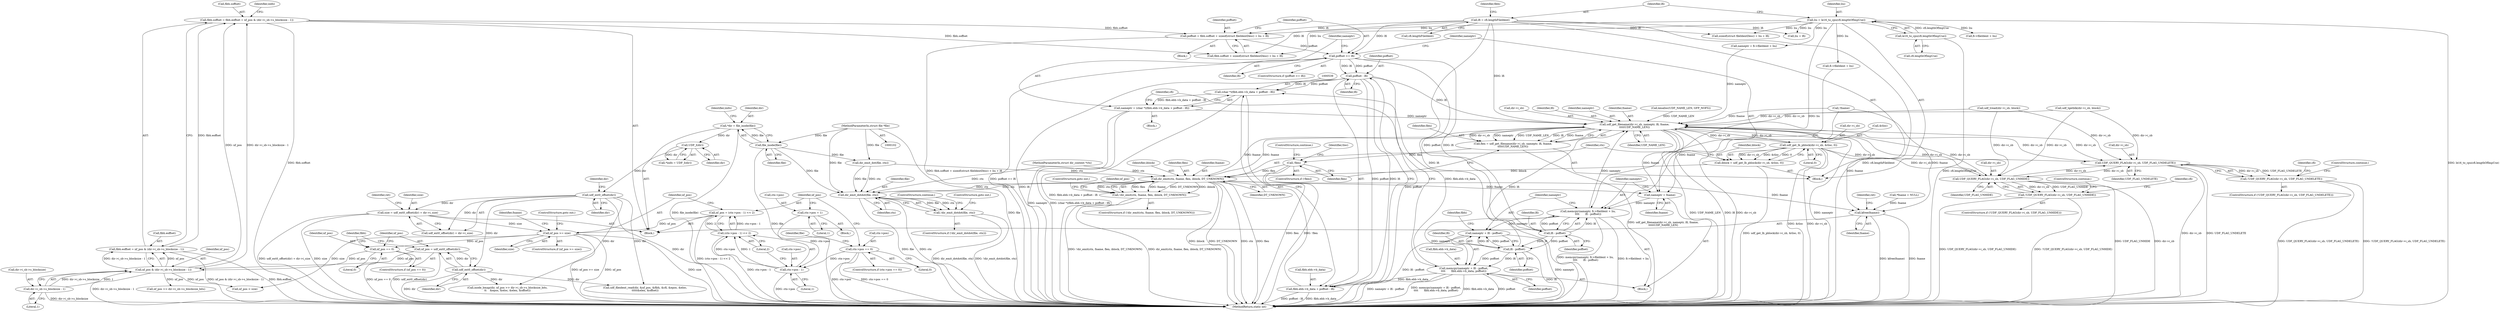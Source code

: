 digraph "0_linux_0e5cc9a40ada6046e6bc3bdfcd0c0d7e4b706b14@API" {
"1000519" [label="(Call,poffset = fibh.soffset + sizeof(struct fileIdentDesc) + liu + lfi)"];
"1000211" [label="(Call,fibh.soffset = fibh.eoffset = nf_pos & (dir->i_sb->s_blocksize - 1))"];
"1000215" [label="(Call,fibh.eoffset = nf_pos & (dir->i_sb->s_blocksize - 1))"];
"1000219" [label="(Call,nf_pos & (dir->i_sb->s_blocksize - 1))"];
"1000207" [label="(Call,nf_pos = udf_ext0_offset(dir))"];
"1000209" [label="(Call,udf_ext0_offset(dir))"];
"1000137" [label="(Call,udf_ext0_offset(dir))"];
"1000114" [label="(Call,UDF_I(dir))"];
"1000107" [label="(Call,*dir = file_inode(file))"];
"1000109" [label="(Call,file_inode(file))"];
"1000103" [label="(MethodParameterIn,struct file *file)"];
"1000204" [label="(Call,nf_pos == 0)"];
"1000185" [label="(Call,nf_pos >= size)"];
"1000175" [label="(Call,nf_pos = (ctx->pos - 1) << 2)"];
"1000177" [label="(Call,(ctx->pos - 1) << 2)"];
"1000178" [label="(Call,ctx->pos - 1)"];
"1000157" [label="(Call,ctx->pos == 0)"];
"1000170" [label="(Call,ctx->pos = 1)"];
"1000134" [label="(Call,size = udf_ext0_offset(dir) + dir->i_size)"];
"1000221" [label="(Call,dir->i_sb->s_blocksize - 1)"];
"1000489" [label="(Call,liu = le16_to_cpu(cfi.lengthOfImpUse))"];
"1000491" [label="(Call,le16_to_cpu(cfi.lengthOfImpUse))"];
"1000495" [label="(Call,lfi = cfi.lengthFileIdent)"];
"1000532" [label="(Call,poffset >= lfi)"];
"1000546" [label="(Call,poffset - lfi)"];
"1000538" [label="(Call,(char *)(fibh.ebh->b_data + poffset - lfi))"];
"1000536" [label="(Call,nameptr = (char *)(fibh.ebh->b_data + poffset - lfi))"];
"1000626" [label="(Call,udf_get_filename(dir->i_sb, nameptr, lfi, fname,\n\t\t\t\t\tUDF_NAME_LEN))"];
"1000551" [label="(Call,nameptr = fname)"];
"1000554" [label="(Call,memcpy(nameptr, fi->fileIdent + liu,\n\t\t\t\t       lfi - poffset))"];
"1000564" [label="(Call,memcpy(nameptr + lfi - poffset,\n\t\t\t\t       fibh.ebh->b_data, poffset))"];
"1000540" [label="(Call,fibh.ebh->b_data + poffset - lfi)"];
"1000565" [label="(Call,nameptr + lfi - poffset)"];
"1000587" [label="(Call,UDF_QUERY_FLAG(dir->i_sb, UDF_FLAG_UNDELETE))"];
"1000586" [label="(Call,!UDF_QUERY_FLAG(dir->i_sb, UDF_FLAG_UNDELETE))"];
"1000604" [label="(Call,UDF_QUERY_FLAG(dir->i_sb, UDF_FLAG_UNHIDE))"];
"1000603" [label="(Call,!UDF_QUERY_FLAG(dir->i_sb, UDF_FLAG_UNHIDE))"];
"1000624" [label="(Call,flen = udf_get_filename(dir->i_sb, nameptr, lfi, fname,\n\t\t\t\t\tUDF_NAME_LEN))"];
"1000635" [label="(Call,!flen)"];
"1000657" [label="(Call,dir_emit(ctx, fname, flen, iblock, DT_UNKNOWN))"];
"1000619" [label="(Call,dir_emit_dotdot(file, ctx))"];
"1000618" [label="(Call,!dir_emit_dotdot(file, ctx))"];
"1000656" [label="(Call,!dir_emit(ctx, fname, flen, iblock, DT_UNKNOWN))"];
"1000694" [label="(Call,kfree(fname))"];
"1000648" [label="(Call,udf_get_lb_pblock(dir->i_sb, &tloc, 0))"];
"1000646" [label="(Call,iblock = udf_get_lb_pblock(dir->i_sb, &tloc, 0))"];
"1000561" [label="(Call,lfi - poffset)"];
"1000567" [label="(Call,lfi - poffset)"];
"1000227" [label="(Literal,1)"];
"1000204" [label="(Call,nf_pos == 0)"];
"1000177" [label="(Call,(ctx->pos - 1) << 2)"];
"1000694" [label="(Call,kfree(fname))"];
"1000660" [label="(Identifier,flen)"];
"1000137" [label="(Call,udf_ext0_offset(dir))"];
"1000491" [label="(Call,le16_to_cpu(cfi.lengthOfImpUse))"];
"1000597" [label="(Identifier,cfi)"];
"1000134" [label="(Call,size = udf_ext0_offset(dir) + dir->i_size)"];
"1000536" [label="(Call,nameptr = (char *)(fibh.ebh->b_data + poffset - lfi))"];
"1000203" [label="(ControlStructure,if (nf_pos == 0))"];
"1000492" [label="(Call,cfi.lengthOfImpUse)"];
"1000623" [label="(ControlStructure,continue;)"];
"1000663" [label="(ControlStructure,goto out;)"];
"1000166" [label="(Identifier,file)"];
"1000552" [label="(Identifier,nameptr)"];
"1000503" [label="(Identifier,fibh)"];
"1000567" [label="(Call,lfi - poffset)"];
"1000630" [label="(Identifier,nameptr)"];
"1000187" [label="(Identifier,size)"];
"1000604" [label="(Call,UDF_QUERY_FLAG(dir->i_sb, UDF_FLAG_UNHIDE))"];
"1000547" [label="(Identifier,poffset)"];
"1000183" [label="(Literal,2)"];
"1000609" [label="(ControlStructure,continue;)"];
"1000127" [label="(Call,*fname = NULL)"];
"1000213" [label="(Identifier,fibh)"];
"1000548" [label="(Identifier,lfi)"];
"1000135" [label="(Identifier,size)"];
"1000553" [label="(Identifier,fname)"];
"1000519" [label="(Call,poffset = fibh.soffset + sizeof(struct fileIdentDesc) + liu + lfi)"];
"1000175" [label="(Call,nf_pos = (ctx->pos - 1) << 2)"];
"1000497" [label="(Call,cfi.lengthFileIdent)"];
"1000624" [label="(Call,flen = udf_get_filename(dir->i_sb, nameptr, lfi, fname,\n\t\t\t\t\tUDF_NAME_LEN))"];
"1000456" [label="(Block,)"];
"1000109" [label="(Call,file_inode(file))"];
"1000188" [label="(ControlStructure,goto out;)"];
"1000179" [label="(Call,ctx->pos)"];
"1000222" [label="(Call,dir->i_sb->s_blocksize)"];
"1000185" [label="(Call,nf_pos >= size)"];
"1000662" [label="(Identifier,DT_UNKNOWN)"];
"1000165" [label="(Call,dir_emit_dot(file, ctx))"];
"1000209" [label="(Call,udf_ext0_offset(dir))"];
"1000570" [label="(Call,fibh.ebh->b_data)"];
"1000520" [label="(Identifier,poffset)"];
"1000496" [label="(Identifier,lfi)"];
"1000649" [label="(Call,dir->i_sb)"];
"1000564" [label="(Call,memcpy(nameptr + lfi - poffset,\n\t\t\t\t       fibh.ebh->b_data, poffset))"];
"1000541" [label="(Call,fibh.ebh->b_data)"];
"1000517" [label="(Block,)"];
"1000592" [label="(ControlStructure,continue;)"];
"1000324" [label="(Call,udf_tread(dir->i_sb, block))"];
"1000568" [label="(Identifier,lfi)"];
"1000115" [label="(Identifier,dir)"];
"1000632" [label="(Identifier,fname)"];
"1000565" [label="(Call,nameptr + lfi - poffset)"];
"1000212" [label="(Call,fibh.soffset)"];
"1000625" [label="(Identifier,flen)"];
"1000191" [label="(Call,kmalloc(UDF_NAME_LEN, GFP_NOFS))"];
"1000140" [label="(Identifier,dir)"];
"1000537" [label="(Identifier,nameptr)"];
"1000105" [label="(Block,)"];
"1000162" [label="(Block,)"];
"1000138" [label="(Identifier,dir)"];
"1000157" [label="(Call,ctx->pos == 0)"];
"1000554" [label="(Call,memcpy(nameptr, fi->fileIdent + liu,\n\t\t\t\t       lfi - poffset))"];
"1000550" [label="(Block,)"];
"1000659" [label="(Identifier,fname)"];
"1000588" [label="(Call,dir->i_sb)"];
"1000555" [label="(Identifier,nameptr)"];
"1000107" [label="(Call,*dir = file_inode(file))"];
"1000652" [label="(Call,&tloc)"];
"1000635" [label="(Call,!flen)"];
"1000656" [label="(Call,!dir_emit(ctx, fname, flen, iblock, DT_UNKNOWN))"];
"1000511" [label="(Call,fi->fileIdent + liu)"];
"1000561" [label="(Call,lfi - poffset)"];
"1000216" [label="(Call,fibh.eoffset)"];
"1000634" [label="(ControlStructure,if (!flen))"];
"1000586" [label="(Call,!UDF_QUERY_FLAG(dir->i_sb, UDF_FLAG_UNDELETE))"];
"1000540" [label="(Call,fibh.ebh->b_data + poffset - lfi)"];
"1000104" [label="(MethodParameterIn,struct dir_context *ctx)"];
"1000655" [label="(ControlStructure,if (!dir_emit(ctx, fname, flen, iblock, DT_UNKNOWN)))"];
"1000151" [label="(Identifier,ret)"];
"1000190" [label="(Identifier,fname)"];
"1000161" [label="(Literal,0)"];
"1000532" [label="(Call,poffset >= lfi)"];
"1000613" [label="(Identifier,cfi)"];
"1000114" [label="(Call,UDF_I(dir))"];
"1000636" [label="(Identifier,flen)"];
"1000535" [label="(Block,)"];
"1000585" [label="(ControlStructure,if (!UDF_QUERY_FLAG(dir->i_sb, UDF_FLAG_UNDELETE)))"];
"1000626" [label="(Call,udf_get_filename(dir->i_sb, nameptr, lfi, fname,\n\t\t\t\t\tUDF_NAME_LEN))"];
"1000186" [label="(Identifier,nf_pos)"];
"1000184" [label="(ControlStructure,if (nf_pos >= size))"];
"1000627" [label="(Call,dir->i_sb)"];
"1000525" [label="(Call,sizeof(struct fileIdentDesc) + liu + lfi)"];
"1000195" [label="(Call,!fname)"];
"1000569" [label="(Identifier,poffset)"];
"1000534" [label="(Identifier,lfi)"];
"1000521" [label="(Call,fibh.soffset + sizeof(struct fileIdentDesc) + liu + lfi)"];
"1000695" [label="(Identifier,fname)"];
"1000647" [label="(Identifier,iblock)"];
"1000110" [label="(Identifier,file)"];
"1000489" [label="(Call,liu = le16_to_cpu(cfi.lengthOfImpUse))"];
"1000211" [label="(Call,fibh.soffset = fibh.eoffset = nf_pos & (dir->i_sb->s_blocksize - 1))"];
"1000531" [label="(ControlStructure,if (poffset >= lfi))"];
"1000108" [label="(Identifier,dir)"];
"1000620" [label="(Identifier,file)"];
"1000587" [label="(Call,UDF_QUERY_FLAG(dir->i_sb, UDF_FLAG_UNDELETE))"];
"1000176" [label="(Identifier,nf_pos)"];
"1000658" [label="(Identifier,ctx)"];
"1000170" [label="(Call,ctx->pos = 1)"];
"1000546" [label="(Call,poffset - lfi)"];
"1000112" [label="(Call,*iinfo = UDF_I(dir))"];
"1000619" [label="(Call,dir_emit_dotdot(file, ctx))"];
"1000639" [label="(Identifier,tloc)"];
"1000490" [label="(Identifier,liu)"];
"1000654" [label="(Literal,0)"];
"1000158" [label="(Call,ctx->pos)"];
"1000538" [label="(Call,(char *)(fibh.ebh->b_data + poffset - lfi))"];
"1000661" [label="(Identifier,iblock)"];
"1000633" [label="(Identifier,UDF_NAME_LEN)"];
"1000617" [label="(ControlStructure,if (!dir_emit_dotdot(file, ctx)))"];
"1000495" [label="(Call,lfi = cfi.lengthFileIdent)"];
"1000572" [label="(Identifier,fibh)"];
"1000563" [label="(Identifier,poffset)"];
"1000602" [label="(ControlStructure,if (!UDF_QUERY_FLAG(dir->i_sb, UDF_FLAG_UNHIDE)))"];
"1000562" [label="(Identifier,lfi)"];
"1000591" [label="(Identifier,UDF_FLAG_UNDELETE)"];
"1000207" [label="(Call,nf_pos = udf_ext0_offset(dir))"];
"1000603" [label="(Call,!UDF_QUERY_FLAG(dir->i_sb, UDF_FLAG_UNHIDE))"];
"1000605" [label="(Call,dir->i_sb)"];
"1000580" [label="(Identifier,cfi)"];
"1000533" [label="(Identifier,poffset)"];
"1000646" [label="(Call,iblock = udf_get_lb_pblock(dir->i_sb, &tloc, 0))"];
"1000239" [label="(Call,nf_pos >> dir->i_sb->s_blocksize_bits)"];
"1000156" [label="(ControlStructure,if (ctx->pos == 0))"];
"1000575" [label="(Identifier,poffset)"];
"1000220" [label="(Identifier,nf_pos)"];
"1000469" [label="(Call,udf_fileident_read(dir, &nf_pos, &fibh, &cfi, &epos, &eloc,\n\t\t\t\t\t&elen, &offset))"];
"1000454" [label="(Identifier,nf_pos)"];
"1000608" [label="(Identifier,UDF_FLAG_UNHIDE)"];
"1000210" [label="(Identifier,dir)"];
"1000509" [label="(Call,nameptr = fi->fileIdent + liu)"];
"1000648" [label="(Call,udf_get_lb_pblock(dir->i_sb, &tloc, 0))"];
"1000182" [label="(Literal,1)"];
"1000174" [label="(Literal,1)"];
"1000622" [label="(ControlStructure,goto out;)"];
"1000453" [label="(Call,nf_pos < size)"];
"1000219" [label="(Call,nf_pos & (dir->i_sb->s_blocksize - 1))"];
"1000171" [label="(Call,ctx->pos)"];
"1000408" [label="(Call,udf_tgetblk(dir->i_sb, block))"];
"1000618" [label="(Call,!dir_emit_dotdot(file, ctx))"];
"1000178" [label="(Call,ctx->pos - 1)"];
"1000205" [label="(Identifier,nf_pos)"];
"1000566" [label="(Identifier,nameptr)"];
"1000621" [label="(Identifier,ctx)"];
"1000103" [label="(MethodParameterIn,struct file *file)"];
"1000528" [label="(Call,liu + lfi)"];
"1000231" [label="(Identifier,iinfo)"];
"1000221" [label="(Call,dir->i_sb->s_blocksize - 1)"];
"1000215" [label="(Call,fibh.eoffset = nf_pos & (dir->i_sb->s_blocksize - 1))"];
"1000237" [label="(Call,inode_bmap(dir, nf_pos >> dir->i_sb->s_blocksize_bits,\n\t\t    &epos, &eloc, &elen, &offset))"];
"1000206" [label="(Literal,0)"];
"1000698" [label="(MethodReturn,static int)"];
"1000551" [label="(Call,nameptr = fname)"];
"1000556" [label="(Call,fi->fileIdent + liu)"];
"1000113" [label="(Identifier,iinfo)"];
"1000631" [label="(Identifier,lfi)"];
"1000208" [label="(Identifier,nf_pos)"];
"1000637" [label="(ControlStructure,continue;)"];
"1000697" [label="(Identifier,ret)"];
"1000657" [label="(Call,dir_emit(ctx, fname, flen, iblock, DT_UNKNOWN))"];
"1000136" [label="(Call,udf_ext0_offset(dir) + dir->i_size)"];
"1000519" -> "1000517"  [label="AST: "];
"1000519" -> "1000521"  [label="CFG: "];
"1000520" -> "1000519"  [label="AST: "];
"1000521" -> "1000519"  [label="AST: "];
"1000533" -> "1000519"  [label="CFG: "];
"1000519" -> "1000698"  [label="DDG: fibh.soffset + sizeof(struct fileIdentDesc) + liu + lfi"];
"1000211" -> "1000519"  [label="DDG: fibh.soffset"];
"1000489" -> "1000519"  [label="DDG: liu"];
"1000495" -> "1000519"  [label="DDG: lfi"];
"1000519" -> "1000532"  [label="DDG: poffset"];
"1000211" -> "1000105"  [label="AST: "];
"1000211" -> "1000215"  [label="CFG: "];
"1000212" -> "1000211"  [label="AST: "];
"1000215" -> "1000211"  [label="AST: "];
"1000231" -> "1000211"  [label="CFG: "];
"1000211" -> "1000698"  [label="DDG: fibh.soffset"];
"1000215" -> "1000211"  [label="DDG: fibh.eoffset"];
"1000219" -> "1000211"  [label="DDG: nf_pos"];
"1000219" -> "1000211"  [label="DDG: dir->i_sb->s_blocksize - 1"];
"1000211" -> "1000521"  [label="DDG: fibh.soffset"];
"1000215" -> "1000219"  [label="CFG: "];
"1000216" -> "1000215"  [label="AST: "];
"1000219" -> "1000215"  [label="AST: "];
"1000215" -> "1000698"  [label="DDG: fibh.eoffset"];
"1000215" -> "1000698"  [label="DDG: nf_pos & (dir->i_sb->s_blocksize - 1)"];
"1000219" -> "1000215"  [label="DDG: nf_pos"];
"1000219" -> "1000215"  [label="DDG: dir->i_sb->s_blocksize - 1"];
"1000219" -> "1000221"  [label="CFG: "];
"1000220" -> "1000219"  [label="AST: "];
"1000221" -> "1000219"  [label="AST: "];
"1000219" -> "1000698"  [label="DDG: dir->i_sb->s_blocksize - 1"];
"1000207" -> "1000219"  [label="DDG: nf_pos"];
"1000204" -> "1000219"  [label="DDG: nf_pos"];
"1000221" -> "1000219"  [label="DDG: dir->i_sb->s_blocksize"];
"1000221" -> "1000219"  [label="DDG: 1"];
"1000219" -> "1000239"  [label="DDG: nf_pos"];
"1000219" -> "1000453"  [label="DDG: nf_pos"];
"1000207" -> "1000203"  [label="AST: "];
"1000207" -> "1000209"  [label="CFG: "];
"1000208" -> "1000207"  [label="AST: "];
"1000209" -> "1000207"  [label="AST: "];
"1000213" -> "1000207"  [label="CFG: "];
"1000207" -> "1000698"  [label="DDG: udf_ext0_offset(dir)"];
"1000209" -> "1000207"  [label="DDG: dir"];
"1000209" -> "1000210"  [label="CFG: "];
"1000210" -> "1000209"  [label="AST: "];
"1000209" -> "1000698"  [label="DDG: dir"];
"1000137" -> "1000209"  [label="DDG: dir"];
"1000209" -> "1000237"  [label="DDG: dir"];
"1000209" -> "1000469"  [label="DDG: dir"];
"1000137" -> "1000136"  [label="AST: "];
"1000137" -> "1000138"  [label="CFG: "];
"1000138" -> "1000137"  [label="AST: "];
"1000140" -> "1000137"  [label="CFG: "];
"1000137" -> "1000698"  [label="DDG: dir"];
"1000137" -> "1000134"  [label="DDG: dir"];
"1000137" -> "1000136"  [label="DDG: dir"];
"1000114" -> "1000137"  [label="DDG: dir"];
"1000137" -> "1000237"  [label="DDG: dir"];
"1000137" -> "1000469"  [label="DDG: dir"];
"1000114" -> "1000112"  [label="AST: "];
"1000114" -> "1000115"  [label="CFG: "];
"1000115" -> "1000114"  [label="AST: "];
"1000112" -> "1000114"  [label="CFG: "];
"1000114" -> "1000112"  [label="DDG: dir"];
"1000107" -> "1000114"  [label="DDG: dir"];
"1000107" -> "1000105"  [label="AST: "];
"1000107" -> "1000109"  [label="CFG: "];
"1000108" -> "1000107"  [label="AST: "];
"1000109" -> "1000107"  [label="AST: "];
"1000113" -> "1000107"  [label="CFG: "];
"1000107" -> "1000698"  [label="DDG: file_inode(file)"];
"1000109" -> "1000107"  [label="DDG: file"];
"1000109" -> "1000110"  [label="CFG: "];
"1000110" -> "1000109"  [label="AST: "];
"1000109" -> "1000698"  [label="DDG: file"];
"1000103" -> "1000109"  [label="DDG: file"];
"1000109" -> "1000165"  [label="DDG: file"];
"1000109" -> "1000619"  [label="DDG: file"];
"1000103" -> "1000102"  [label="AST: "];
"1000103" -> "1000698"  [label="DDG: file"];
"1000103" -> "1000165"  [label="DDG: file"];
"1000103" -> "1000619"  [label="DDG: file"];
"1000204" -> "1000203"  [label="AST: "];
"1000204" -> "1000206"  [label="CFG: "];
"1000205" -> "1000204"  [label="AST: "];
"1000206" -> "1000204"  [label="AST: "];
"1000208" -> "1000204"  [label="CFG: "];
"1000213" -> "1000204"  [label="CFG: "];
"1000204" -> "1000698"  [label="DDG: nf_pos == 0"];
"1000185" -> "1000204"  [label="DDG: nf_pos"];
"1000185" -> "1000184"  [label="AST: "];
"1000185" -> "1000187"  [label="CFG: "];
"1000186" -> "1000185"  [label="AST: "];
"1000187" -> "1000185"  [label="AST: "];
"1000188" -> "1000185"  [label="CFG: "];
"1000190" -> "1000185"  [label="CFG: "];
"1000185" -> "1000698"  [label="DDG: nf_pos"];
"1000185" -> "1000698"  [label="DDG: size"];
"1000185" -> "1000698"  [label="DDG: nf_pos >= size"];
"1000175" -> "1000185"  [label="DDG: nf_pos"];
"1000134" -> "1000185"  [label="DDG: size"];
"1000185" -> "1000453"  [label="DDG: size"];
"1000175" -> "1000105"  [label="AST: "];
"1000175" -> "1000177"  [label="CFG: "];
"1000176" -> "1000175"  [label="AST: "];
"1000177" -> "1000175"  [label="AST: "];
"1000186" -> "1000175"  [label="CFG: "];
"1000175" -> "1000698"  [label="DDG: (ctx->pos - 1) << 2"];
"1000177" -> "1000175"  [label="DDG: ctx->pos - 1"];
"1000177" -> "1000175"  [label="DDG: 2"];
"1000177" -> "1000183"  [label="CFG: "];
"1000178" -> "1000177"  [label="AST: "];
"1000183" -> "1000177"  [label="AST: "];
"1000177" -> "1000698"  [label="DDG: ctx->pos - 1"];
"1000178" -> "1000177"  [label="DDG: ctx->pos"];
"1000178" -> "1000177"  [label="DDG: 1"];
"1000178" -> "1000182"  [label="CFG: "];
"1000179" -> "1000178"  [label="AST: "];
"1000182" -> "1000178"  [label="AST: "];
"1000183" -> "1000178"  [label="CFG: "];
"1000178" -> "1000698"  [label="DDG: ctx->pos"];
"1000157" -> "1000178"  [label="DDG: ctx->pos"];
"1000170" -> "1000178"  [label="DDG: ctx->pos"];
"1000157" -> "1000156"  [label="AST: "];
"1000157" -> "1000161"  [label="CFG: "];
"1000158" -> "1000157"  [label="AST: "];
"1000161" -> "1000157"  [label="AST: "];
"1000166" -> "1000157"  [label="CFG: "];
"1000176" -> "1000157"  [label="CFG: "];
"1000157" -> "1000698"  [label="DDG: ctx->pos == 0"];
"1000157" -> "1000698"  [label="DDG: ctx->pos"];
"1000170" -> "1000162"  [label="AST: "];
"1000170" -> "1000174"  [label="CFG: "];
"1000171" -> "1000170"  [label="AST: "];
"1000174" -> "1000170"  [label="AST: "];
"1000176" -> "1000170"  [label="CFG: "];
"1000134" -> "1000105"  [label="AST: "];
"1000134" -> "1000136"  [label="CFG: "];
"1000135" -> "1000134"  [label="AST: "];
"1000136" -> "1000134"  [label="AST: "];
"1000151" -> "1000134"  [label="CFG: "];
"1000134" -> "1000698"  [label="DDG: size"];
"1000134" -> "1000698"  [label="DDG: udf_ext0_offset(dir) + dir->i_size"];
"1000221" -> "1000227"  [label="CFG: "];
"1000222" -> "1000221"  [label="AST: "];
"1000227" -> "1000221"  [label="AST: "];
"1000221" -> "1000698"  [label="DDG: dir->i_sb->s_blocksize"];
"1000489" -> "1000456"  [label="AST: "];
"1000489" -> "1000491"  [label="CFG: "];
"1000490" -> "1000489"  [label="AST: "];
"1000491" -> "1000489"  [label="AST: "];
"1000496" -> "1000489"  [label="CFG: "];
"1000489" -> "1000698"  [label="DDG: le16_to_cpu(cfi.lengthOfImpUse)"];
"1000491" -> "1000489"  [label="DDG: cfi.lengthOfImpUse"];
"1000489" -> "1000509"  [label="DDG: liu"];
"1000489" -> "1000511"  [label="DDG: liu"];
"1000489" -> "1000521"  [label="DDG: liu"];
"1000489" -> "1000525"  [label="DDG: liu"];
"1000489" -> "1000528"  [label="DDG: liu"];
"1000489" -> "1000554"  [label="DDG: liu"];
"1000489" -> "1000556"  [label="DDG: liu"];
"1000491" -> "1000492"  [label="CFG: "];
"1000492" -> "1000491"  [label="AST: "];
"1000491" -> "1000698"  [label="DDG: cfi.lengthOfImpUse"];
"1000495" -> "1000456"  [label="AST: "];
"1000495" -> "1000497"  [label="CFG: "];
"1000496" -> "1000495"  [label="AST: "];
"1000497" -> "1000495"  [label="AST: "];
"1000503" -> "1000495"  [label="CFG: "];
"1000495" -> "1000698"  [label="DDG: lfi"];
"1000495" -> "1000698"  [label="DDG: cfi.lengthFileIdent"];
"1000495" -> "1000521"  [label="DDG: lfi"];
"1000495" -> "1000525"  [label="DDG: lfi"];
"1000495" -> "1000528"  [label="DDG: lfi"];
"1000495" -> "1000532"  [label="DDG: lfi"];
"1000495" -> "1000626"  [label="DDG: lfi"];
"1000532" -> "1000531"  [label="AST: "];
"1000532" -> "1000534"  [label="CFG: "];
"1000533" -> "1000532"  [label="AST: "];
"1000534" -> "1000532"  [label="AST: "];
"1000537" -> "1000532"  [label="CFG: "];
"1000552" -> "1000532"  [label="CFG: "];
"1000532" -> "1000698"  [label="DDG: poffset >= lfi"];
"1000532" -> "1000546"  [label="DDG: poffset"];
"1000532" -> "1000546"  [label="DDG: lfi"];
"1000532" -> "1000561"  [label="DDG: lfi"];
"1000532" -> "1000561"  [label="DDG: poffset"];
"1000546" -> "1000540"  [label="AST: "];
"1000546" -> "1000548"  [label="CFG: "];
"1000547" -> "1000546"  [label="AST: "];
"1000548" -> "1000546"  [label="AST: "];
"1000540" -> "1000546"  [label="CFG: "];
"1000546" -> "1000698"  [label="DDG: lfi"];
"1000546" -> "1000698"  [label="DDG: poffset"];
"1000546" -> "1000538"  [label="DDG: poffset"];
"1000546" -> "1000538"  [label="DDG: lfi"];
"1000546" -> "1000540"  [label="DDG: poffset"];
"1000546" -> "1000540"  [label="DDG: lfi"];
"1000546" -> "1000626"  [label="DDG: lfi"];
"1000538" -> "1000536"  [label="AST: "];
"1000538" -> "1000540"  [label="CFG: "];
"1000539" -> "1000538"  [label="AST: "];
"1000540" -> "1000538"  [label="AST: "];
"1000536" -> "1000538"  [label="CFG: "];
"1000538" -> "1000698"  [label="DDG: fibh.ebh->b_data + poffset - lfi"];
"1000538" -> "1000536"  [label="DDG: fibh.ebh->b_data + poffset - lfi"];
"1000564" -> "1000538"  [label="DDG: fibh.ebh->b_data"];
"1000536" -> "1000535"  [label="AST: "];
"1000537" -> "1000536"  [label="AST: "];
"1000580" -> "1000536"  [label="CFG: "];
"1000536" -> "1000698"  [label="DDG: (char *)(fibh.ebh->b_data + poffset - lfi)"];
"1000536" -> "1000698"  [label="DDG: nameptr"];
"1000536" -> "1000626"  [label="DDG: nameptr"];
"1000626" -> "1000624"  [label="AST: "];
"1000626" -> "1000633"  [label="CFG: "];
"1000627" -> "1000626"  [label="AST: "];
"1000630" -> "1000626"  [label="AST: "];
"1000631" -> "1000626"  [label="AST: "];
"1000632" -> "1000626"  [label="AST: "];
"1000633" -> "1000626"  [label="AST: "];
"1000624" -> "1000626"  [label="CFG: "];
"1000626" -> "1000698"  [label="DDG: nameptr"];
"1000626" -> "1000698"  [label="DDG: UDF_NAME_LEN"];
"1000626" -> "1000698"  [label="DDG: lfi"];
"1000626" -> "1000698"  [label="DDG: dir->i_sb"];
"1000626" -> "1000551"  [label="DDG: fname"];
"1000626" -> "1000587"  [label="DDG: dir->i_sb"];
"1000626" -> "1000604"  [label="DDG: dir->i_sb"];
"1000626" -> "1000624"  [label="DDG: dir->i_sb"];
"1000626" -> "1000624"  [label="DDG: nameptr"];
"1000626" -> "1000624"  [label="DDG: UDF_NAME_LEN"];
"1000626" -> "1000624"  [label="DDG: lfi"];
"1000626" -> "1000624"  [label="DDG: fname"];
"1000408" -> "1000626"  [label="DDG: dir->i_sb"];
"1000604" -> "1000626"  [label="DDG: dir->i_sb"];
"1000648" -> "1000626"  [label="DDG: dir->i_sb"];
"1000324" -> "1000626"  [label="DDG: dir->i_sb"];
"1000587" -> "1000626"  [label="DDG: dir->i_sb"];
"1000509" -> "1000626"  [label="DDG: nameptr"];
"1000554" -> "1000626"  [label="DDG: nameptr"];
"1000567" -> "1000626"  [label="DDG: lfi"];
"1000657" -> "1000626"  [label="DDG: fname"];
"1000195" -> "1000626"  [label="DDG: fname"];
"1000191" -> "1000626"  [label="DDG: UDF_NAME_LEN"];
"1000626" -> "1000648"  [label="DDG: dir->i_sb"];
"1000626" -> "1000657"  [label="DDG: fname"];
"1000626" -> "1000694"  [label="DDG: fname"];
"1000551" -> "1000550"  [label="AST: "];
"1000551" -> "1000553"  [label="CFG: "];
"1000552" -> "1000551"  [label="AST: "];
"1000553" -> "1000551"  [label="AST: "];
"1000555" -> "1000551"  [label="CFG: "];
"1000657" -> "1000551"  [label="DDG: fname"];
"1000195" -> "1000551"  [label="DDG: fname"];
"1000551" -> "1000554"  [label="DDG: nameptr"];
"1000554" -> "1000550"  [label="AST: "];
"1000554" -> "1000561"  [label="CFG: "];
"1000555" -> "1000554"  [label="AST: "];
"1000556" -> "1000554"  [label="AST: "];
"1000561" -> "1000554"  [label="AST: "];
"1000566" -> "1000554"  [label="CFG: "];
"1000554" -> "1000698"  [label="DDG: memcpy(nameptr, fi->fileIdent + liu,\n\t\t\t\t       lfi - poffset)"];
"1000554" -> "1000698"  [label="DDG: fi->fileIdent + liu"];
"1000561" -> "1000554"  [label="DDG: lfi"];
"1000561" -> "1000554"  [label="DDG: poffset"];
"1000554" -> "1000564"  [label="DDG: nameptr"];
"1000554" -> "1000565"  [label="DDG: nameptr"];
"1000564" -> "1000550"  [label="AST: "];
"1000564" -> "1000575"  [label="CFG: "];
"1000565" -> "1000564"  [label="AST: "];
"1000570" -> "1000564"  [label="AST: "];
"1000575" -> "1000564"  [label="AST: "];
"1000580" -> "1000564"  [label="CFG: "];
"1000564" -> "1000698"  [label="DDG: poffset"];
"1000564" -> "1000698"  [label="DDG: nameptr + lfi - poffset"];
"1000564" -> "1000698"  [label="DDG: memcpy(nameptr + lfi - poffset,\n\t\t\t\t       fibh.ebh->b_data, poffset)"];
"1000564" -> "1000698"  [label="DDG: fibh.ebh->b_data"];
"1000564" -> "1000540"  [label="DDG: fibh.ebh->b_data"];
"1000567" -> "1000564"  [label="DDG: lfi"];
"1000567" -> "1000564"  [label="DDG: poffset"];
"1000541" -> "1000540"  [label="AST: "];
"1000540" -> "1000698"  [label="DDG: poffset - lfi"];
"1000540" -> "1000698"  [label="DDG: fibh.ebh->b_data"];
"1000565" -> "1000567"  [label="CFG: "];
"1000566" -> "1000565"  [label="AST: "];
"1000567" -> "1000565"  [label="AST: "];
"1000572" -> "1000565"  [label="CFG: "];
"1000565" -> "1000698"  [label="DDG: nameptr"];
"1000565" -> "1000698"  [label="DDG: lfi - poffset"];
"1000567" -> "1000565"  [label="DDG: lfi"];
"1000567" -> "1000565"  [label="DDG: poffset"];
"1000587" -> "1000586"  [label="AST: "];
"1000587" -> "1000591"  [label="CFG: "];
"1000588" -> "1000587"  [label="AST: "];
"1000591" -> "1000587"  [label="AST: "];
"1000586" -> "1000587"  [label="CFG: "];
"1000587" -> "1000698"  [label="DDG: dir->i_sb"];
"1000587" -> "1000698"  [label="DDG: UDF_FLAG_UNDELETE"];
"1000587" -> "1000586"  [label="DDG: dir->i_sb"];
"1000587" -> "1000586"  [label="DDG: UDF_FLAG_UNDELETE"];
"1000408" -> "1000587"  [label="DDG: dir->i_sb"];
"1000604" -> "1000587"  [label="DDG: dir->i_sb"];
"1000648" -> "1000587"  [label="DDG: dir->i_sb"];
"1000324" -> "1000587"  [label="DDG: dir->i_sb"];
"1000587" -> "1000604"  [label="DDG: dir->i_sb"];
"1000586" -> "1000585"  [label="AST: "];
"1000592" -> "1000586"  [label="CFG: "];
"1000597" -> "1000586"  [label="CFG: "];
"1000586" -> "1000698"  [label="DDG: !UDF_QUERY_FLAG(dir->i_sb, UDF_FLAG_UNDELETE)"];
"1000586" -> "1000698"  [label="DDG: UDF_QUERY_FLAG(dir->i_sb, UDF_FLAG_UNDELETE)"];
"1000604" -> "1000603"  [label="AST: "];
"1000604" -> "1000608"  [label="CFG: "];
"1000605" -> "1000604"  [label="AST: "];
"1000608" -> "1000604"  [label="AST: "];
"1000603" -> "1000604"  [label="CFG: "];
"1000604" -> "1000698"  [label="DDG: UDF_FLAG_UNHIDE"];
"1000604" -> "1000698"  [label="DDG: dir->i_sb"];
"1000604" -> "1000603"  [label="DDG: dir->i_sb"];
"1000604" -> "1000603"  [label="DDG: UDF_FLAG_UNHIDE"];
"1000408" -> "1000604"  [label="DDG: dir->i_sb"];
"1000648" -> "1000604"  [label="DDG: dir->i_sb"];
"1000324" -> "1000604"  [label="DDG: dir->i_sb"];
"1000603" -> "1000602"  [label="AST: "];
"1000609" -> "1000603"  [label="CFG: "];
"1000613" -> "1000603"  [label="CFG: "];
"1000603" -> "1000698"  [label="DDG: UDF_QUERY_FLAG(dir->i_sb, UDF_FLAG_UNHIDE)"];
"1000603" -> "1000698"  [label="DDG: !UDF_QUERY_FLAG(dir->i_sb, UDF_FLAG_UNHIDE)"];
"1000624" -> "1000456"  [label="AST: "];
"1000625" -> "1000624"  [label="AST: "];
"1000636" -> "1000624"  [label="CFG: "];
"1000624" -> "1000698"  [label="DDG: udf_get_filename(dir->i_sb, nameptr, lfi, fname,\n\t\t\t\t\tUDF_NAME_LEN)"];
"1000624" -> "1000635"  [label="DDG: flen"];
"1000635" -> "1000634"  [label="AST: "];
"1000635" -> "1000636"  [label="CFG: "];
"1000636" -> "1000635"  [label="AST: "];
"1000637" -> "1000635"  [label="CFG: "];
"1000639" -> "1000635"  [label="CFG: "];
"1000635" -> "1000698"  [label="DDG: !flen"];
"1000635" -> "1000698"  [label="DDG: flen"];
"1000635" -> "1000657"  [label="DDG: flen"];
"1000657" -> "1000656"  [label="AST: "];
"1000657" -> "1000662"  [label="CFG: "];
"1000658" -> "1000657"  [label="AST: "];
"1000659" -> "1000657"  [label="AST: "];
"1000660" -> "1000657"  [label="AST: "];
"1000661" -> "1000657"  [label="AST: "];
"1000662" -> "1000657"  [label="AST: "];
"1000656" -> "1000657"  [label="CFG: "];
"1000657" -> "1000698"  [label="DDG: flen"];
"1000657" -> "1000698"  [label="DDG: iblock"];
"1000657" -> "1000698"  [label="DDG: DT_UNKNOWN"];
"1000657" -> "1000698"  [label="DDG: ctx"];
"1000657" -> "1000619"  [label="DDG: ctx"];
"1000657" -> "1000656"  [label="DDG: flen"];
"1000657" -> "1000656"  [label="DDG: fname"];
"1000657" -> "1000656"  [label="DDG: DT_UNKNOWN"];
"1000657" -> "1000656"  [label="DDG: iblock"];
"1000657" -> "1000656"  [label="DDG: ctx"];
"1000165" -> "1000657"  [label="DDG: ctx"];
"1000619" -> "1000657"  [label="DDG: ctx"];
"1000104" -> "1000657"  [label="DDG: ctx"];
"1000646" -> "1000657"  [label="DDG: iblock"];
"1000657" -> "1000694"  [label="DDG: fname"];
"1000619" -> "1000618"  [label="AST: "];
"1000619" -> "1000621"  [label="CFG: "];
"1000620" -> "1000619"  [label="AST: "];
"1000621" -> "1000619"  [label="AST: "];
"1000618" -> "1000619"  [label="CFG: "];
"1000619" -> "1000698"  [label="DDG: ctx"];
"1000619" -> "1000698"  [label="DDG: file"];
"1000619" -> "1000618"  [label="DDG: file"];
"1000619" -> "1000618"  [label="DDG: ctx"];
"1000165" -> "1000619"  [label="DDG: file"];
"1000165" -> "1000619"  [label="DDG: ctx"];
"1000104" -> "1000619"  [label="DDG: ctx"];
"1000618" -> "1000617"  [label="AST: "];
"1000622" -> "1000618"  [label="CFG: "];
"1000623" -> "1000618"  [label="CFG: "];
"1000618" -> "1000698"  [label="DDG: !dir_emit_dotdot(file, ctx)"];
"1000618" -> "1000698"  [label="DDG: dir_emit_dotdot(file, ctx)"];
"1000656" -> "1000655"  [label="AST: "];
"1000454" -> "1000656"  [label="CFG: "];
"1000663" -> "1000656"  [label="CFG: "];
"1000656" -> "1000698"  [label="DDG: !dir_emit(ctx, fname, flen, iblock, DT_UNKNOWN)"];
"1000656" -> "1000698"  [label="DDG: dir_emit(ctx, fname, flen, iblock, DT_UNKNOWN)"];
"1000694" -> "1000105"  [label="AST: "];
"1000694" -> "1000695"  [label="CFG: "];
"1000695" -> "1000694"  [label="AST: "];
"1000697" -> "1000694"  [label="CFG: "];
"1000694" -> "1000698"  [label="DDG: fname"];
"1000694" -> "1000698"  [label="DDG: kfree(fname)"];
"1000127" -> "1000694"  [label="DDG: fname"];
"1000195" -> "1000694"  [label="DDG: fname"];
"1000648" -> "1000646"  [label="AST: "];
"1000648" -> "1000654"  [label="CFG: "];
"1000649" -> "1000648"  [label="AST: "];
"1000652" -> "1000648"  [label="AST: "];
"1000654" -> "1000648"  [label="AST: "];
"1000646" -> "1000648"  [label="CFG: "];
"1000648" -> "1000698"  [label="DDG: &tloc"];
"1000648" -> "1000698"  [label="DDG: dir->i_sb"];
"1000648" -> "1000646"  [label="DDG: dir->i_sb"];
"1000648" -> "1000646"  [label="DDG: &tloc"];
"1000648" -> "1000646"  [label="DDG: 0"];
"1000646" -> "1000456"  [label="AST: "];
"1000647" -> "1000646"  [label="AST: "];
"1000658" -> "1000646"  [label="CFG: "];
"1000646" -> "1000698"  [label="DDG: udf_get_lb_pblock(dir->i_sb, &tloc, 0)"];
"1000561" -> "1000563"  [label="CFG: "];
"1000562" -> "1000561"  [label="AST: "];
"1000563" -> "1000561"  [label="AST: "];
"1000561" -> "1000567"  [label="DDG: lfi"];
"1000561" -> "1000567"  [label="DDG: poffset"];
"1000567" -> "1000569"  [label="CFG: "];
"1000568" -> "1000567"  [label="AST: "];
"1000569" -> "1000567"  [label="AST: "];
"1000567" -> "1000698"  [label="DDG: lfi"];
}
